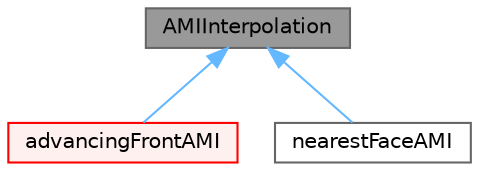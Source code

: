 digraph "AMIInterpolation"
{
 // LATEX_PDF_SIZE
  bgcolor="transparent";
  edge [fontname=Helvetica,fontsize=10,labelfontname=Helvetica,labelfontsize=10];
  node [fontname=Helvetica,fontsize=10,shape=box,height=0.2,width=0.4];
  Node1 [id="Node000001",label="AMIInterpolation",height=0.2,width=0.4,color="gray40", fillcolor="grey60", style="filled", fontcolor="black",tooltip="Interpolation class dealing with transfer of data between two primitive patches with an arbitrary mes..."];
  Node1 -> Node2 [id="edge1_Node000001_Node000002",dir="back",color="steelblue1",style="solid",tooltip=" "];
  Node2 [id="Node000002",label="advancingFrontAMI",height=0.2,width=0.4,color="red", fillcolor="#FFF0F0", style="filled",URL="$classFoam_1_1advancingFrontAMI.html",tooltip="Base class for Arbitrary Mesh Interface (AMI) methods."];
  Node1 -> Node5 [id="edge2_Node000001_Node000005",dir="back",color="steelblue1",style="solid",tooltip=" "];
  Node5 [id="Node000005",label="nearestFaceAMI",height=0.2,width=0.4,color="gray40", fillcolor="white", style="filled",URL="$classFoam_1_1nearestFaceAMI.html",tooltip="Nearest-face Arbitrary Mesh Interface (AMI) method."];
}
